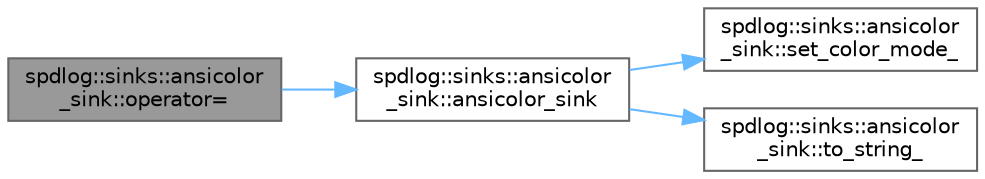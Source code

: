digraph "spdlog::sinks::ansicolor_sink::operator="
{
 // LATEX_PDF_SIZE
  bgcolor="transparent";
  edge [fontname=Helvetica,fontsize=10,labelfontname=Helvetica,labelfontsize=10];
  node [fontname=Helvetica,fontsize=10,shape=box,height=0.2,width=0.4];
  rankdir="LR";
  Node1 [id="Node000001",label="spdlog::sinks::ansicolor\l_sink::operator=",height=0.2,width=0.4,color="gray40", fillcolor="grey60", style="filled", fontcolor="black",tooltip=" "];
  Node1 -> Node2 [id="edge4_Node000001_Node000002",color="steelblue1",style="solid",tooltip=" "];
  Node2 [id="Node000002",label="spdlog::sinks::ansicolor\l_sink::ansicolor_sink",height=0.2,width=0.4,color="grey40", fillcolor="white", style="filled",URL="$classspdlog_1_1sinks_1_1ansicolor__sink.html#aad4469ea28e9da2c1a36bb1c03155580",tooltip=" "];
  Node2 -> Node3 [id="edge5_Node000002_Node000003",color="steelblue1",style="solid",tooltip=" "];
  Node3 [id="Node000003",label="spdlog::sinks::ansicolor\l_sink::set_color_mode_",height=0.2,width=0.4,color="grey40", fillcolor="white", style="filled",URL="$classspdlog_1_1sinks_1_1ansicolor__sink.html#ae1bfcb7f67ba33704932f87d50f47f28",tooltip=" "];
  Node2 -> Node4 [id="edge6_Node000002_Node000004",color="steelblue1",style="solid",tooltip=" "];
  Node4 [id="Node000004",label="spdlog::sinks::ansicolor\l_sink::to_string_",height=0.2,width=0.4,color="grey40", fillcolor="white", style="filled",URL="$classspdlog_1_1sinks_1_1ansicolor__sink.html#a19382799a25e5fa6f665f054193e6670",tooltip=" "];
}
